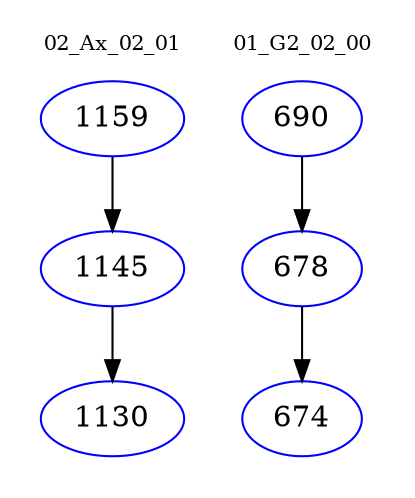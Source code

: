digraph{
subgraph cluster_0 {
color = white
label = "02_Ax_02_01";
fontsize=10;
T0_1159 [label="1159", color="blue"]
T0_1159 -> T0_1145 [color="black"]
T0_1145 [label="1145", color="blue"]
T0_1145 -> T0_1130 [color="black"]
T0_1130 [label="1130", color="blue"]
}
subgraph cluster_1 {
color = white
label = "01_G2_02_00";
fontsize=10;
T1_690 [label="690", color="blue"]
T1_690 -> T1_678 [color="black"]
T1_678 [label="678", color="blue"]
T1_678 -> T1_674 [color="black"]
T1_674 [label="674", color="blue"]
}
}

